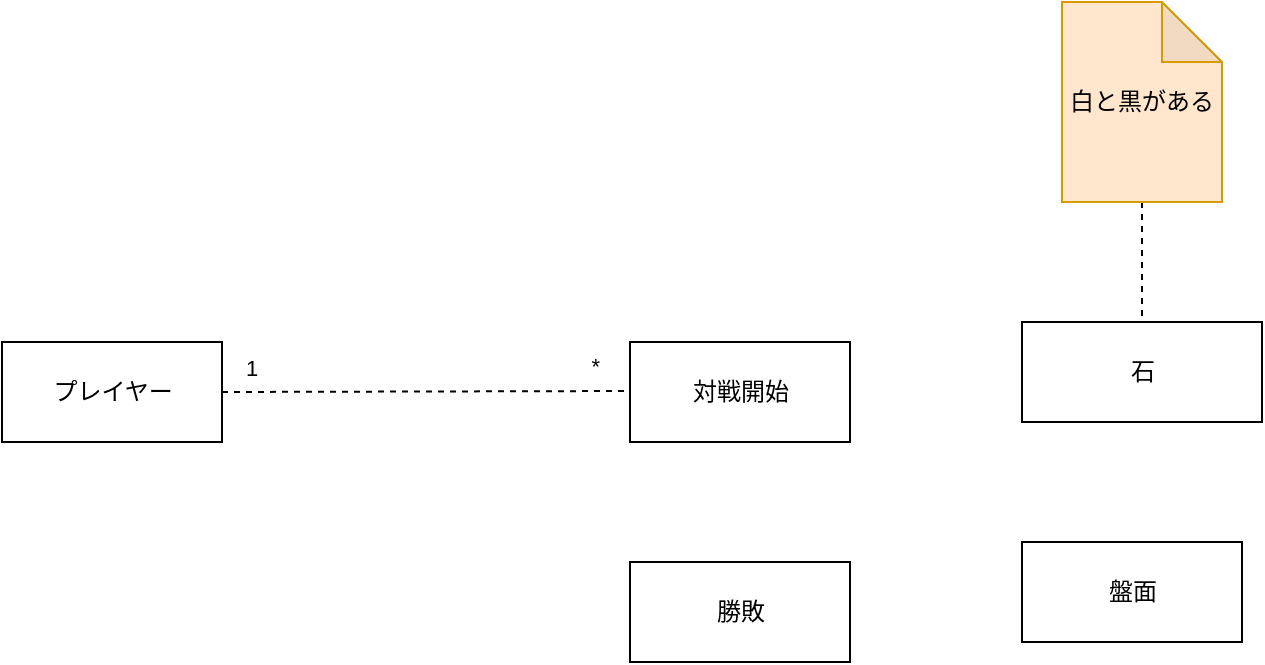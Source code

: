 <mxfile>
    <diagram id="cklsRKjX6rTCee49qPdb" name="ページ1">
        <mxGraphModel dx="808" dy="497" grid="1" gridSize="10" guides="1" tooltips="1" connect="1" arrows="1" fold="1" page="1" pageScale="1" pageWidth="827" pageHeight="1169" math="0" shadow="0">
            <root>
                <mxCell id="0"/>
                <mxCell id="1" parent="0"/>
                <mxCell id="2" value="対戦開始" style="html=1;" vertex="1" parent="1">
                    <mxGeometry x="414" y="260" width="110" height="50" as="geometry"/>
                </mxCell>
                <mxCell id="3" value="盤面" style="html=1;" vertex="1" parent="1">
                    <mxGeometry x="610" y="360" width="110" height="50" as="geometry"/>
                </mxCell>
                <mxCell id="4" value="石" style="html=1;" vertex="1" parent="1">
                    <mxGeometry x="610" y="250" width="120" height="50" as="geometry"/>
                </mxCell>
                <mxCell id="5" value="勝敗" style="html=1;" vertex="1" parent="1">
                    <mxGeometry x="414" y="370" width="110" height="50" as="geometry"/>
                </mxCell>
                <mxCell id="7" style="edgeStyle=none;html=1;entryX=0.5;entryY=0;entryDx=0;entryDy=0;endArrow=none;endFill=0;dashed=1;" edge="1" parent="1" source="6" target="4">
                    <mxGeometry relative="1" as="geometry"/>
                </mxCell>
                <mxCell id="6" value="白と黒がある" style="shape=note;whiteSpace=wrap;html=1;backgroundOutline=1;darkOpacity=0.05;fillColor=#ffe6cc;strokeColor=#d79b00;" vertex="1" parent="1">
                    <mxGeometry x="630" y="90" width="80" height="100" as="geometry"/>
                </mxCell>
                <mxCell id="8" value="プレイヤー" style="html=1;" vertex="1" parent="1">
                    <mxGeometry x="100" y="260" width="110" height="50" as="geometry"/>
                </mxCell>
                <mxCell id="10" value="" style="endArrow=none;html=1;edgeStyle=orthogonalEdgeStyle;dashed=1;exitX=1;exitY=0.5;exitDx=0;exitDy=0;" edge="1" parent="1" source="8">
                    <mxGeometry relative="1" as="geometry">
                        <mxPoint x="254" y="285" as="sourcePoint"/>
                        <mxPoint x="414" y="284.5" as="targetPoint"/>
                    </mxGeometry>
                </mxCell>
                <mxCell id="11" value="1" style="edgeLabel;resizable=0;html=1;align=left;verticalAlign=bottom;" connectable="0" vertex="1" parent="10">
                    <mxGeometry x="-1" relative="1" as="geometry">
                        <mxPoint x="10" y="-4" as="offset"/>
                    </mxGeometry>
                </mxCell>
                <mxCell id="12" value="*" style="edgeLabel;resizable=0;html=1;align=right;verticalAlign=bottom;" connectable="0" vertex="1" parent="10">
                    <mxGeometry x="1" relative="1" as="geometry">
                        <mxPoint x="-14" y="-4" as="offset"/>
                    </mxGeometry>
                </mxCell>
            </root>
        </mxGraphModel>
    </diagram>
</mxfile>